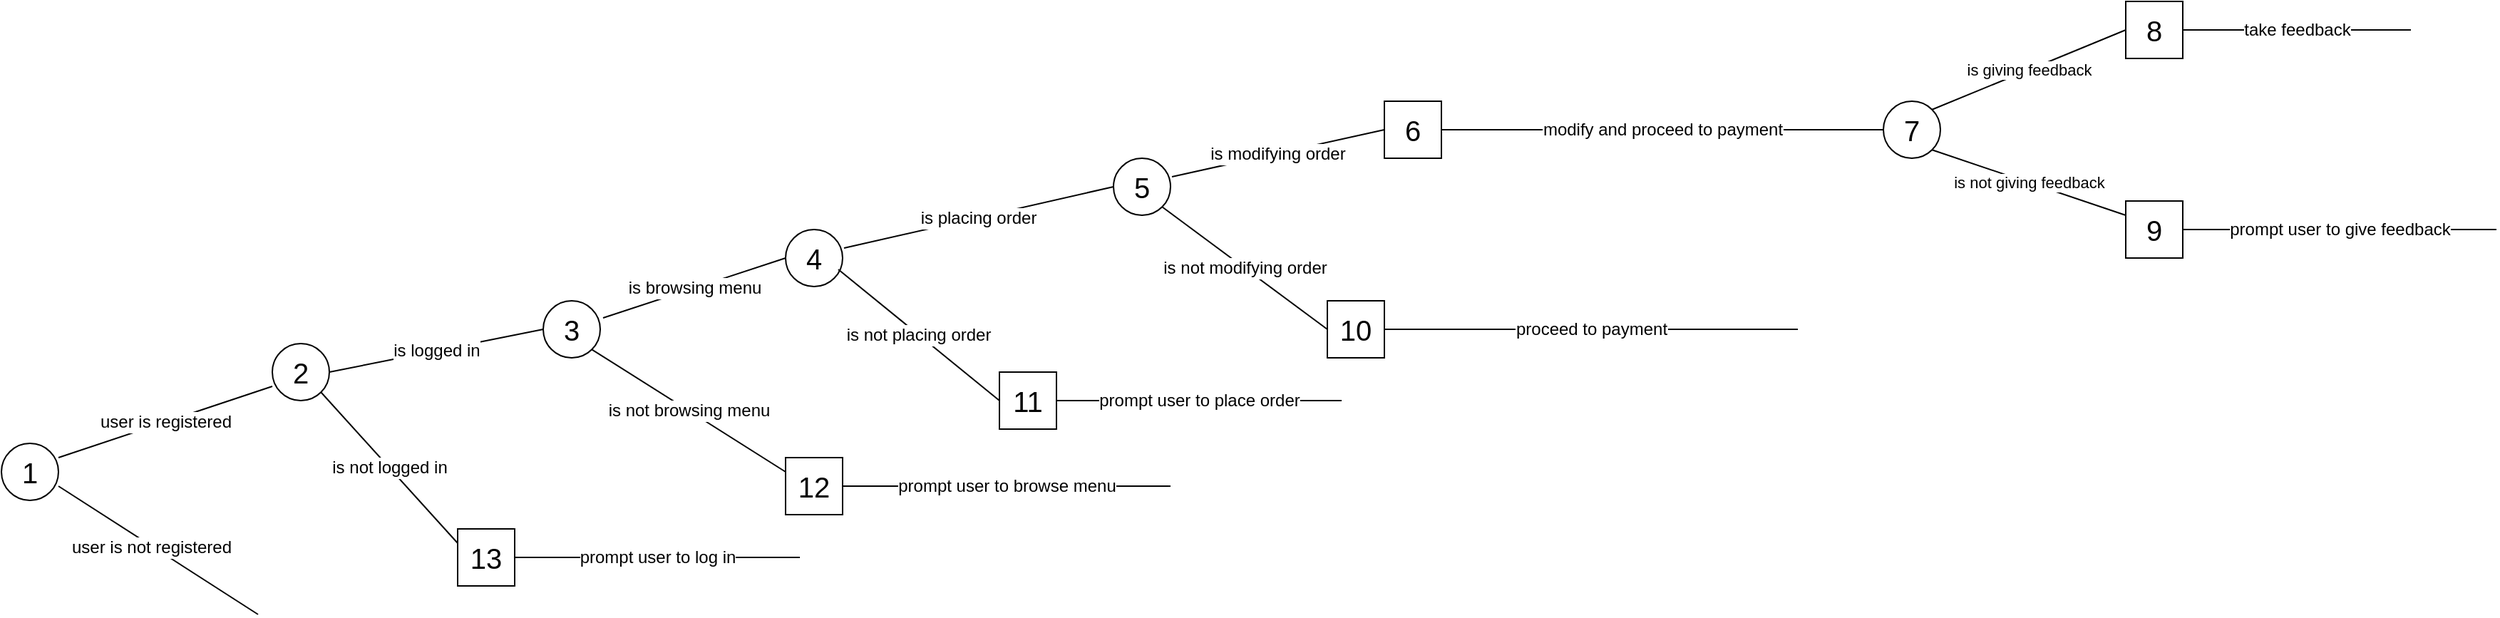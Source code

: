 <mxfile version="22.1.21" type="github">
  <diagram name="Page-1" id="SHznJoDzly4GYoYXKaaM">
    <mxGraphModel dx="2580" dy="1608" grid="1" gridSize="10" guides="1" tooltips="1" connect="1" arrows="1" fold="1" page="1" pageScale="1" pageWidth="850" pageHeight="1100" math="0" shadow="0">
      <root>
        <mxCell id="0" />
        <mxCell id="1" parent="0" />
        <mxCell id="xcJyHpn_TASTSululvE_-1" value="1" style="ellipse;whiteSpace=wrap;html=1;aspect=fixed;fontSize=20;" parent="1" vertex="1">
          <mxGeometry x="-1700" y="190" width="40" height="40" as="geometry" />
        </mxCell>
        <mxCell id="xcJyHpn_TASTSululvE_-2" value="user is registered" style="endArrow=none;html=1;rounded=0;fontSize=12;" parent="1" edge="1">
          <mxGeometry width="50" height="50" relative="1" as="geometry">
            <mxPoint x="-1660" y="200" as="sourcePoint" />
            <mxPoint x="-1510" y="150" as="targetPoint" />
          </mxGeometry>
        </mxCell>
        <mxCell id="xcJyHpn_TASTSululvE_-3" value="user is not registered" style="endArrow=none;html=1;rounded=0;fontSize=12;" parent="1" edge="1">
          <mxGeometry x="-0.066" y="-1" width="50" height="50" relative="1" as="geometry">
            <mxPoint x="-1660" y="220" as="sourcePoint" />
            <mxPoint x="-1520" y="310" as="targetPoint" />
            <mxPoint as="offset" />
          </mxGeometry>
        </mxCell>
        <mxCell id="xcJyHpn_TASTSululvE_-6" value="2" style="ellipse;whiteSpace=wrap;html=1;aspect=fixed;fontStyle=0;fontSize=20;" parent="1" vertex="1">
          <mxGeometry x="-1510" y="120" width="40" height="40" as="geometry" />
        </mxCell>
        <mxCell id="xcJyHpn_TASTSululvE_-7" value="is logged in " style="endArrow=none;html=1;rounded=0;exitX=1;exitY=0.5;exitDx=0;exitDy=0;fontSize=12;entryX=0;entryY=0.5;entryDx=0;entryDy=0;" parent="1" source="xcJyHpn_TASTSululvE_-6" edge="1" target="5CcuswN3-5WaLOZWojB9-1">
          <mxGeometry width="50" height="50" relative="1" as="geometry">
            <mxPoint x="-1440" y="290" as="sourcePoint" />
            <mxPoint x="-1350" y="110" as="targetPoint" />
          </mxGeometry>
        </mxCell>
        <mxCell id="5CcuswN3-5WaLOZWojB9-1" value="3" style="ellipse;whiteSpace=wrap;html=1;aspect=fixed;fontSize=20;" vertex="1" parent="1">
          <mxGeometry x="-1320" y="90" width="40" height="40" as="geometry" />
        </mxCell>
        <mxCell id="5CcuswN3-5WaLOZWojB9-2" value="is not logged in" style="endArrow=none;html=1;rounded=0;exitX=1;exitY=1;exitDx=0;exitDy=0;fontSize=12;entryX=0;entryY=0.25;entryDx=0;entryDy=0;" edge="1" parent="1" source="xcJyHpn_TASTSululvE_-6" target="5CcuswN3-5WaLOZWojB9-27">
          <mxGeometry width="50" height="50" relative="1" as="geometry">
            <mxPoint x="-1320" y="290" as="sourcePoint" />
            <mxPoint x="-1350" y="210" as="targetPoint" />
          </mxGeometry>
        </mxCell>
        <mxCell id="5CcuswN3-5WaLOZWojB9-3" value="is not browsing menu" style="endArrow=none;html=1;rounded=0;entryX=1;entryY=1;entryDx=0;entryDy=0;fontSize=12;exitX=0;exitY=0.25;exitDx=0;exitDy=0;" edge="1" parent="1" source="5CcuswN3-5WaLOZWojB9-25" target="5CcuswN3-5WaLOZWojB9-1">
          <mxGeometry width="50" height="50" relative="1" as="geometry">
            <mxPoint x="-1160" y="190" as="sourcePoint" />
            <mxPoint x="-1270" y="240" as="targetPoint" />
          </mxGeometry>
        </mxCell>
        <mxCell id="5CcuswN3-5WaLOZWojB9-4" value="is browsing menu" style="endArrow=none;html=1;rounded=0;exitX=1.05;exitY=0.3;exitDx=0;exitDy=0;exitPerimeter=0;fontSize=12;entryX=0;entryY=0.5;entryDx=0;entryDy=0;" edge="1" parent="1" source="5CcuswN3-5WaLOZWojB9-1" target="5CcuswN3-5WaLOZWojB9-5">
          <mxGeometry width="50" height="50" relative="1" as="geometry">
            <mxPoint x="-1320" y="290" as="sourcePoint" />
            <mxPoint x="-1150" y="70" as="targetPoint" />
          </mxGeometry>
        </mxCell>
        <mxCell id="5CcuswN3-5WaLOZWojB9-5" value="4" style="ellipse;whiteSpace=wrap;html=1;aspect=fixed;fontSize=20;" vertex="1" parent="1">
          <mxGeometry x="-1150" y="40" width="40" height="40" as="geometry" />
        </mxCell>
        <mxCell id="5CcuswN3-5WaLOZWojB9-6" value="is placing order" style="endArrow=none;html=1;rounded=0;entryX=1.025;entryY=0.325;entryDx=0;entryDy=0;entryPerimeter=0;exitX=0;exitY=0.5;exitDx=0;exitDy=0;fontSize=12;" edge="1" parent="1" source="5CcuswN3-5WaLOZWojB9-8" target="5CcuswN3-5WaLOZWojB9-5">
          <mxGeometry width="50" height="50" relative="1" as="geometry">
            <mxPoint x="-950" y="30" as="sourcePoint" />
            <mxPoint x="-1270" y="70" as="targetPoint" />
          </mxGeometry>
        </mxCell>
        <mxCell id="5CcuswN3-5WaLOZWojB9-7" value="is not placing order" style="endArrow=none;html=1;rounded=0;entryX=0.925;entryY=0.7;entryDx=0;entryDy=0;entryPerimeter=0;fontSize=12;exitX=0;exitY=0.5;exitDx=0;exitDy=0;" edge="1" parent="1" source="5CcuswN3-5WaLOZWojB9-23" target="5CcuswN3-5WaLOZWojB9-5">
          <mxGeometry width="50" height="50" relative="1" as="geometry">
            <mxPoint x="-1000" y="120" as="sourcePoint" />
            <mxPoint x="-1270" y="70" as="targetPoint" />
          </mxGeometry>
        </mxCell>
        <mxCell id="5CcuswN3-5WaLOZWojB9-8" value="5" style="ellipse;whiteSpace=wrap;html=1;aspect=fixed;fontSize=20;" vertex="1" parent="1">
          <mxGeometry x="-920" y="-10" width="40" height="40" as="geometry" />
        </mxCell>
        <mxCell id="5CcuswN3-5WaLOZWojB9-9" value="is modifying order" style="endArrow=none;html=1;rounded=0;entryX=1.025;entryY=0.325;entryDx=0;entryDy=0;entryPerimeter=0;fontSize=12;exitX=0;exitY=0.5;exitDx=0;exitDy=0;" edge="1" parent="1" source="5CcuswN3-5WaLOZWojB9-12" target="5CcuswN3-5WaLOZWojB9-8">
          <mxGeometry width="50" height="50" relative="1" as="geometry">
            <mxPoint x="-720" y="-40" as="sourcePoint" />
            <mxPoint x="-1000" y="70" as="targetPoint" />
          </mxGeometry>
        </mxCell>
        <mxCell id="5CcuswN3-5WaLOZWojB9-10" value="is not modifying order" style="endArrow=none;html=1;rounded=0;entryX=1;entryY=1;entryDx=0;entryDy=0;fontSize=12;exitX=0;exitY=0.5;exitDx=0;exitDy=0;" edge="1" parent="1" source="5CcuswN3-5WaLOZWojB9-11" target="5CcuswN3-5WaLOZWojB9-8">
          <mxGeometry width="50" height="50" relative="1" as="geometry">
            <mxPoint x="-780" y="90" as="sourcePoint" />
            <mxPoint x="-1000" y="70" as="targetPoint" />
          </mxGeometry>
        </mxCell>
        <mxCell id="5CcuswN3-5WaLOZWojB9-11" value="10" style="whiteSpace=wrap;html=1;aspect=fixed;fontSize=20;" vertex="1" parent="1">
          <mxGeometry x="-770" y="90" width="40" height="40" as="geometry" />
        </mxCell>
        <mxCell id="5CcuswN3-5WaLOZWojB9-12" value="6" style="whiteSpace=wrap;html=1;aspect=fixed;fontSize=20;" vertex="1" parent="1">
          <mxGeometry x="-730" y="-50" width="40" height="40" as="geometry" />
        </mxCell>
        <mxCell id="5CcuswN3-5WaLOZWojB9-13" value="modify and proceed to payment" style="endArrow=none;html=1;rounded=0;entryX=1;entryY=0.5;entryDx=0;entryDy=0;fontSize=12;exitX=0;exitY=0.5;exitDx=0;exitDy=0;" edge="1" parent="1" source="5CcuswN3-5WaLOZWojB9-15" target="5CcuswN3-5WaLOZWojB9-12">
          <mxGeometry width="50" height="50" relative="1" as="geometry">
            <mxPoint x="-390" y="-30" as="sourcePoint" />
            <mxPoint x="-1000" y="70" as="targetPoint" />
          </mxGeometry>
        </mxCell>
        <mxCell id="5CcuswN3-5WaLOZWojB9-14" value="proceed to payment" style="endArrow=none;html=1;rounded=0;exitX=1;exitY=0.5;exitDx=0;exitDy=0;fontSize=12;" edge="1" parent="1" source="5CcuswN3-5WaLOZWojB9-11">
          <mxGeometry width="50" height="50" relative="1" as="geometry">
            <mxPoint x="-650" y="120" as="sourcePoint" />
            <mxPoint x="-440" y="110" as="targetPoint" />
          </mxGeometry>
        </mxCell>
        <mxCell id="5CcuswN3-5WaLOZWojB9-15" value="7" style="ellipse;whiteSpace=wrap;html=1;aspect=fixed;fontSize=20;" vertex="1" parent="1">
          <mxGeometry x="-380" y="-50" width="40" height="40" as="geometry" />
        </mxCell>
        <mxCell id="5CcuswN3-5WaLOZWojB9-17" value="is not giving feedback" style="endArrow=none;html=1;rounded=0;entryX=1;entryY=1;entryDx=0;entryDy=0;exitX=0;exitY=0.25;exitDx=0;exitDy=0;" edge="1" parent="1" source="5CcuswN3-5WaLOZWojB9-21" target="5CcuswN3-5WaLOZWojB9-15">
          <mxGeometry width="50" height="50" relative="1" as="geometry">
            <mxPoint x="-240" y="30" as="sourcePoint" />
            <mxPoint x="-600" y="70" as="targetPoint" />
          </mxGeometry>
        </mxCell>
        <mxCell id="5CcuswN3-5WaLOZWojB9-18" value="is giving feedback" style="endArrow=none;html=1;rounded=0;entryX=1;entryY=0;entryDx=0;entryDy=0;exitX=0;exitY=0.5;exitDx=0;exitDy=0;" edge="1" parent="1" source="5CcuswN3-5WaLOZWojB9-19" target="5CcuswN3-5WaLOZWojB9-15">
          <mxGeometry width="50" height="50" relative="1" as="geometry">
            <mxPoint x="-220" y="-90" as="sourcePoint" />
            <mxPoint x="-600" y="70" as="targetPoint" />
          </mxGeometry>
        </mxCell>
        <mxCell id="5CcuswN3-5WaLOZWojB9-19" value="8" style="whiteSpace=wrap;html=1;aspect=fixed;fontSize=20;" vertex="1" parent="1">
          <mxGeometry x="-210" y="-120" width="40" height="40" as="geometry" />
        </mxCell>
        <mxCell id="5CcuswN3-5WaLOZWojB9-20" value="take feedback" style="endArrow=none;html=1;rounded=0;entryX=1;entryY=0.5;entryDx=0;entryDy=0;fontSize=12;" edge="1" parent="1" target="5CcuswN3-5WaLOZWojB9-19">
          <mxGeometry width="50" height="50" relative="1" as="geometry">
            <mxPoint x="-10" y="-100" as="sourcePoint" />
            <mxPoint x="-360" y="70" as="targetPoint" />
          </mxGeometry>
        </mxCell>
        <mxCell id="5CcuswN3-5WaLOZWojB9-21" value="9" style="whiteSpace=wrap;html=1;aspect=fixed;fontSize=20;" vertex="1" parent="1">
          <mxGeometry x="-210" y="20" width="40" height="40" as="geometry" />
        </mxCell>
        <mxCell id="5CcuswN3-5WaLOZWojB9-22" value="prompt user to give feedback" style="endArrow=none;html=1;rounded=0;entryX=1;entryY=0.5;entryDx=0;entryDy=0;fontSize=12;" edge="1" parent="1" target="5CcuswN3-5WaLOZWojB9-21">
          <mxGeometry width="50" height="50" relative="1" as="geometry">
            <mxPoint x="50" y="40" as="sourcePoint" />
            <mxPoint x="-360" y="70" as="targetPoint" />
          </mxGeometry>
        </mxCell>
        <mxCell id="5CcuswN3-5WaLOZWojB9-23" value="11" style="whiteSpace=wrap;html=1;aspect=fixed;fontSize=20;" vertex="1" parent="1">
          <mxGeometry x="-1000" y="140" width="40" height="40" as="geometry" />
        </mxCell>
        <mxCell id="5CcuswN3-5WaLOZWojB9-24" value="prompt user to place order" style="endArrow=none;html=1;rounded=0;exitX=1;exitY=0.5;exitDx=0;exitDy=0;fontSize=12;" edge="1" parent="1" source="5CcuswN3-5WaLOZWojB9-23">
          <mxGeometry width="50" height="50" relative="1" as="geometry">
            <mxPoint x="-1040" y="120" as="sourcePoint" />
            <mxPoint x="-760" y="160" as="targetPoint" />
          </mxGeometry>
        </mxCell>
        <mxCell id="5CcuswN3-5WaLOZWojB9-25" value="12" style="whiteSpace=wrap;html=1;aspect=fixed;fontSize=20;" vertex="1" parent="1">
          <mxGeometry x="-1150" y="200" width="40" height="40" as="geometry" />
        </mxCell>
        <mxCell id="5CcuswN3-5WaLOZWojB9-26" value="prompt user to browse menu" style="endArrow=none;html=1;rounded=0;exitX=1;exitY=0.5;exitDx=0;exitDy=0;fontSize=12;" edge="1" parent="1" source="5CcuswN3-5WaLOZWojB9-25">
          <mxGeometry width="50" height="50" relative="1" as="geometry">
            <mxPoint x="-1040" y="120" as="sourcePoint" />
            <mxPoint x="-880" y="220" as="targetPoint" />
          </mxGeometry>
        </mxCell>
        <mxCell id="5CcuswN3-5WaLOZWojB9-27" value="13" style="whiteSpace=wrap;html=1;aspect=fixed;fontSize=20;" vertex="1" parent="1">
          <mxGeometry x="-1380" y="250" width="40" height="40" as="geometry" />
        </mxCell>
        <mxCell id="5CcuswN3-5WaLOZWojB9-28" value="prompt user to log in" style="endArrow=none;html=1;rounded=0;entryX=1;entryY=0.5;entryDx=0;entryDy=0;fontSize=12;" edge="1" parent="1" target="5CcuswN3-5WaLOZWojB9-27">
          <mxGeometry width="50" height="50" relative="1" as="geometry">
            <mxPoint x="-1140" y="270" as="sourcePoint" />
            <mxPoint x="-1290" y="290" as="targetPoint" />
          </mxGeometry>
        </mxCell>
      </root>
    </mxGraphModel>
  </diagram>
</mxfile>
